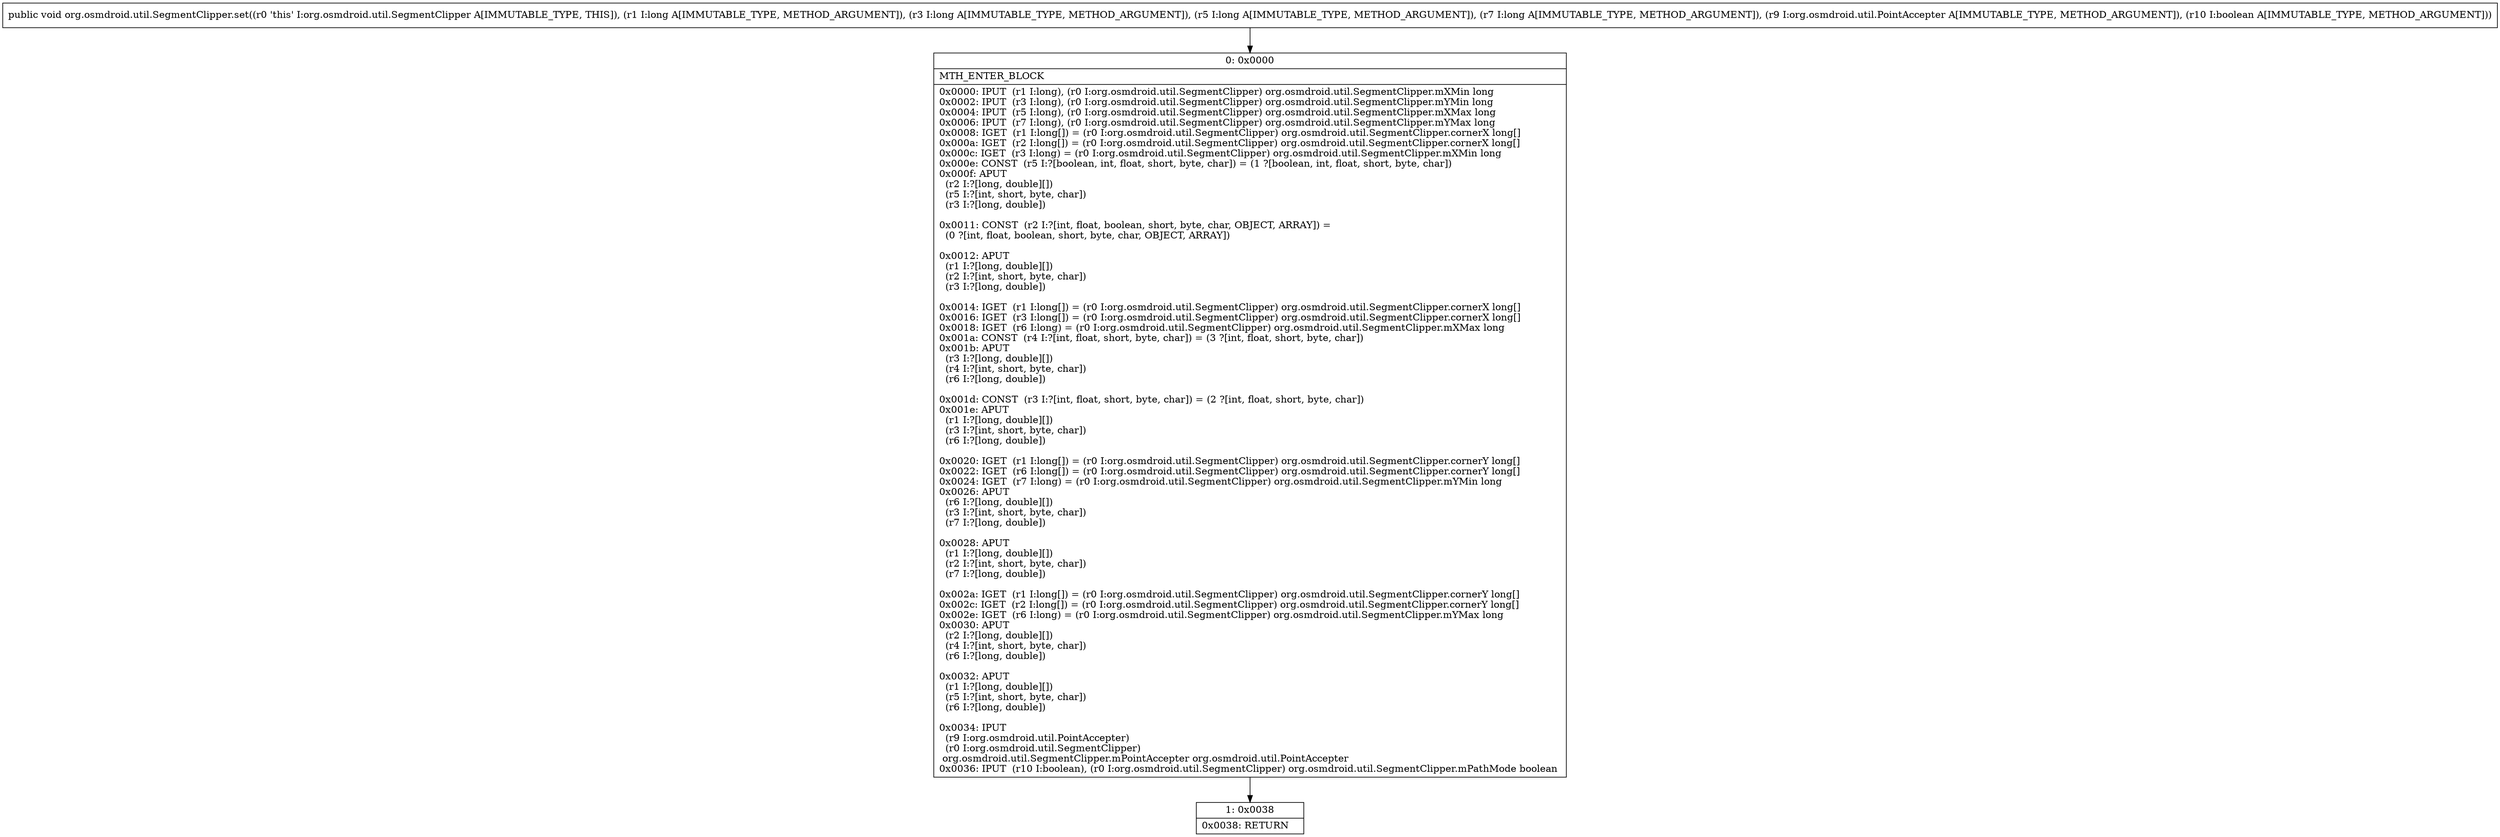 digraph "CFG fororg.osmdroid.util.SegmentClipper.set(JJJJLorg\/osmdroid\/util\/PointAccepter;Z)V" {
Node_0 [shape=record,label="{0\:\ 0x0000|MTH_ENTER_BLOCK\l|0x0000: IPUT  (r1 I:long), (r0 I:org.osmdroid.util.SegmentClipper) org.osmdroid.util.SegmentClipper.mXMin long \l0x0002: IPUT  (r3 I:long), (r0 I:org.osmdroid.util.SegmentClipper) org.osmdroid.util.SegmentClipper.mYMin long \l0x0004: IPUT  (r5 I:long), (r0 I:org.osmdroid.util.SegmentClipper) org.osmdroid.util.SegmentClipper.mXMax long \l0x0006: IPUT  (r7 I:long), (r0 I:org.osmdroid.util.SegmentClipper) org.osmdroid.util.SegmentClipper.mYMax long \l0x0008: IGET  (r1 I:long[]) = (r0 I:org.osmdroid.util.SegmentClipper) org.osmdroid.util.SegmentClipper.cornerX long[] \l0x000a: IGET  (r2 I:long[]) = (r0 I:org.osmdroid.util.SegmentClipper) org.osmdroid.util.SegmentClipper.cornerX long[] \l0x000c: IGET  (r3 I:long) = (r0 I:org.osmdroid.util.SegmentClipper) org.osmdroid.util.SegmentClipper.mXMin long \l0x000e: CONST  (r5 I:?[boolean, int, float, short, byte, char]) = (1 ?[boolean, int, float, short, byte, char]) \l0x000f: APUT  \l  (r2 I:?[long, double][])\l  (r5 I:?[int, short, byte, char])\l  (r3 I:?[long, double])\l \l0x0011: CONST  (r2 I:?[int, float, boolean, short, byte, char, OBJECT, ARRAY]) = \l  (0 ?[int, float, boolean, short, byte, char, OBJECT, ARRAY])\l \l0x0012: APUT  \l  (r1 I:?[long, double][])\l  (r2 I:?[int, short, byte, char])\l  (r3 I:?[long, double])\l \l0x0014: IGET  (r1 I:long[]) = (r0 I:org.osmdroid.util.SegmentClipper) org.osmdroid.util.SegmentClipper.cornerX long[] \l0x0016: IGET  (r3 I:long[]) = (r0 I:org.osmdroid.util.SegmentClipper) org.osmdroid.util.SegmentClipper.cornerX long[] \l0x0018: IGET  (r6 I:long) = (r0 I:org.osmdroid.util.SegmentClipper) org.osmdroid.util.SegmentClipper.mXMax long \l0x001a: CONST  (r4 I:?[int, float, short, byte, char]) = (3 ?[int, float, short, byte, char]) \l0x001b: APUT  \l  (r3 I:?[long, double][])\l  (r4 I:?[int, short, byte, char])\l  (r6 I:?[long, double])\l \l0x001d: CONST  (r3 I:?[int, float, short, byte, char]) = (2 ?[int, float, short, byte, char]) \l0x001e: APUT  \l  (r1 I:?[long, double][])\l  (r3 I:?[int, short, byte, char])\l  (r6 I:?[long, double])\l \l0x0020: IGET  (r1 I:long[]) = (r0 I:org.osmdroid.util.SegmentClipper) org.osmdroid.util.SegmentClipper.cornerY long[] \l0x0022: IGET  (r6 I:long[]) = (r0 I:org.osmdroid.util.SegmentClipper) org.osmdroid.util.SegmentClipper.cornerY long[] \l0x0024: IGET  (r7 I:long) = (r0 I:org.osmdroid.util.SegmentClipper) org.osmdroid.util.SegmentClipper.mYMin long \l0x0026: APUT  \l  (r6 I:?[long, double][])\l  (r3 I:?[int, short, byte, char])\l  (r7 I:?[long, double])\l \l0x0028: APUT  \l  (r1 I:?[long, double][])\l  (r2 I:?[int, short, byte, char])\l  (r7 I:?[long, double])\l \l0x002a: IGET  (r1 I:long[]) = (r0 I:org.osmdroid.util.SegmentClipper) org.osmdroid.util.SegmentClipper.cornerY long[] \l0x002c: IGET  (r2 I:long[]) = (r0 I:org.osmdroid.util.SegmentClipper) org.osmdroid.util.SegmentClipper.cornerY long[] \l0x002e: IGET  (r6 I:long) = (r0 I:org.osmdroid.util.SegmentClipper) org.osmdroid.util.SegmentClipper.mYMax long \l0x0030: APUT  \l  (r2 I:?[long, double][])\l  (r4 I:?[int, short, byte, char])\l  (r6 I:?[long, double])\l \l0x0032: APUT  \l  (r1 I:?[long, double][])\l  (r5 I:?[int, short, byte, char])\l  (r6 I:?[long, double])\l \l0x0034: IPUT  \l  (r9 I:org.osmdroid.util.PointAccepter)\l  (r0 I:org.osmdroid.util.SegmentClipper)\l org.osmdroid.util.SegmentClipper.mPointAccepter org.osmdroid.util.PointAccepter \l0x0036: IPUT  (r10 I:boolean), (r0 I:org.osmdroid.util.SegmentClipper) org.osmdroid.util.SegmentClipper.mPathMode boolean \l}"];
Node_1 [shape=record,label="{1\:\ 0x0038|0x0038: RETURN   \l}"];
MethodNode[shape=record,label="{public void org.osmdroid.util.SegmentClipper.set((r0 'this' I:org.osmdroid.util.SegmentClipper A[IMMUTABLE_TYPE, THIS]), (r1 I:long A[IMMUTABLE_TYPE, METHOD_ARGUMENT]), (r3 I:long A[IMMUTABLE_TYPE, METHOD_ARGUMENT]), (r5 I:long A[IMMUTABLE_TYPE, METHOD_ARGUMENT]), (r7 I:long A[IMMUTABLE_TYPE, METHOD_ARGUMENT]), (r9 I:org.osmdroid.util.PointAccepter A[IMMUTABLE_TYPE, METHOD_ARGUMENT]), (r10 I:boolean A[IMMUTABLE_TYPE, METHOD_ARGUMENT])) }"];
MethodNode -> Node_0;
Node_0 -> Node_1;
}

